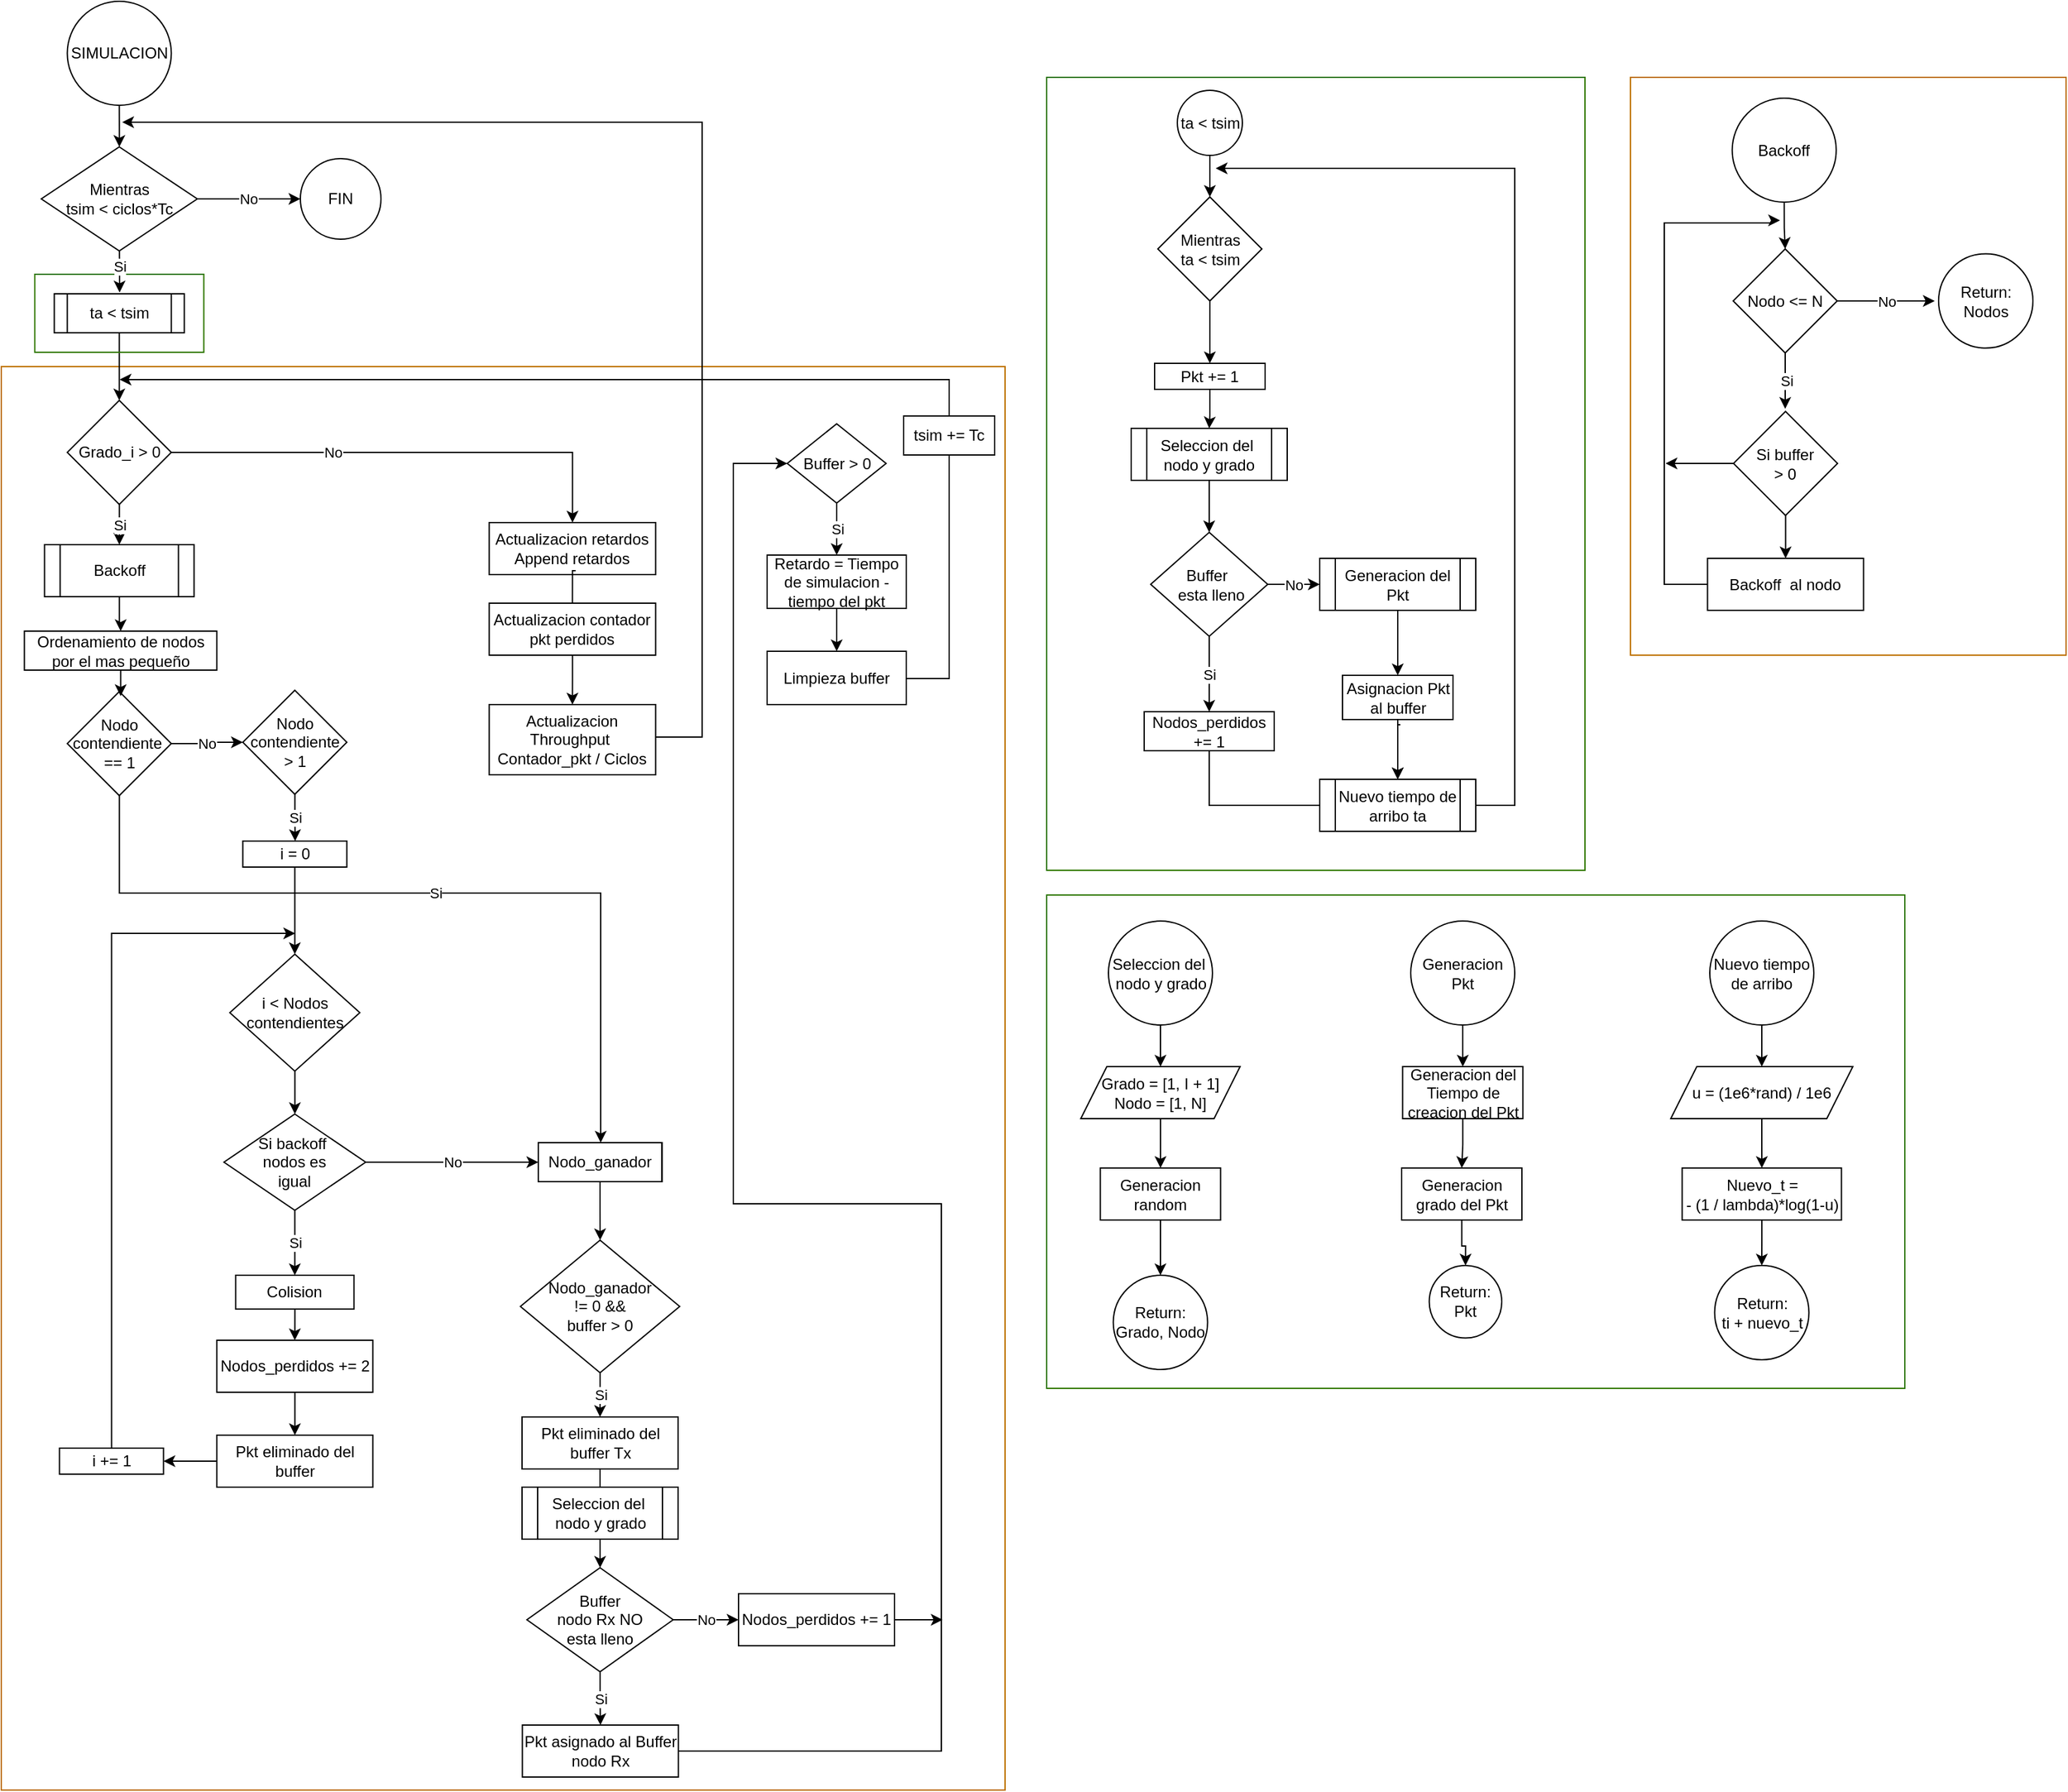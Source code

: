 <mxfile version="20.6.2" type="device"><diagram id="fYI6Cj-g9HEN_5KEHfRz" name="Page-1"><mxGraphModel dx="3220" dy="1403" grid="0" gridSize="10" guides="1" tooltips="1" connect="1" arrows="1" fold="1" page="1" pageScale="1" pageWidth="850" pageHeight="1100" math="0" shadow="0"><root><mxCell id="0"/><mxCell id="1" parent="0"/><mxCell id="DcDheKaAWVbheHx8Pk-L-3" value="" style="rounded=0;whiteSpace=wrap;html=1;fillColor=none;fontColor=#ffffff;strokeColor=#2D7600;" vertex="1" parent="1"><mxGeometry x="32" y="78.5" width="414" height="610" as="geometry"/></mxCell><mxCell id="DcDheKaAWVbheHx8Pk-L-16" value="" style="rounded=0;whiteSpace=wrap;html=1;fillColor=none;fontColor=#000000;strokeColor=#BD7000;" vertex="1" parent="1"><mxGeometry x="481" y="78.5" width="335" height="444.5" as="geometry"/></mxCell><mxCell id="6yZ0ov_exiV_I88boIrV-98" value="" style="rounded=0;whiteSpace=wrap;html=1;fillColor=none;fontColor=#ffffff;strokeColor=#2D7600;" parent="1" vertex="1"><mxGeometry x="32" y="707.5" width="660" height="379.5" as="geometry"/></mxCell><mxCell id="MEH59HKKK6Ns04jbITc6-43" value="" style="rounded=0;whiteSpace=wrap;html=1;fillColor=none;fontColor=#000000;strokeColor=#BD7000;" parent="1" vertex="1"><mxGeometry x="-772" y="301" width="772" height="1095" as="geometry"/></mxCell><mxCell id="6yZ0ov_exiV_I88boIrV-24" style="edgeStyle=orthogonalEdgeStyle;rounded=0;orthogonalLoop=1;jettySize=auto;html=1;entryX=0.5;entryY=0;entryDx=0;entryDy=0;" parent="1" source="6yZ0ov_exiV_I88boIrV-1" target="6yZ0ov_exiV_I88boIrV-2" edge="1"><mxGeometry relative="1" as="geometry"/></mxCell><mxCell id="6yZ0ov_exiV_I88boIrV-1" value="Mientras&lt;br&gt;ta &amp;lt; tsim" style="rhombus;whiteSpace=wrap;html=1;" parent="1" vertex="1"><mxGeometry x="117.5" y="170.5" width="80" height="80" as="geometry"/></mxCell><mxCell id="6yZ0ov_exiV_I88boIrV-5" value="" style="edgeStyle=orthogonalEdgeStyle;rounded=0;orthogonalLoop=1;jettySize=auto;html=1;" parent="1" source="6yZ0ov_exiV_I88boIrV-2" target="6yZ0ov_exiV_I88boIrV-4" edge="1"><mxGeometry relative="1" as="geometry"/></mxCell><mxCell id="6yZ0ov_exiV_I88boIrV-2" value="Pkt += 1" style="rounded=0;whiteSpace=wrap;html=1;" parent="1" vertex="1"><mxGeometry x="115" y="298.5" width="85" height="20" as="geometry"/></mxCell><mxCell id="6yZ0ov_exiV_I88boIrV-10" value="" style="edgeStyle=orthogonalEdgeStyle;rounded=0;orthogonalLoop=1;jettySize=auto;html=1;" parent="1" source="6yZ0ov_exiV_I88boIrV-4" target="6yZ0ov_exiV_I88boIrV-6" edge="1"><mxGeometry relative="1" as="geometry"/></mxCell><mxCell id="6yZ0ov_exiV_I88boIrV-4" value="Seleccion del&amp;nbsp; nodo y grado" style="shape=process;whiteSpace=wrap;html=1;backgroundOutline=1;" parent="1" vertex="1"><mxGeometry x="97" y="348.5" width="120" height="40" as="geometry"/></mxCell><mxCell id="6yZ0ov_exiV_I88boIrV-12" value="No" style="edgeStyle=orthogonalEdgeStyle;rounded=0;orthogonalLoop=1;jettySize=auto;html=1;" parent="1" source="6yZ0ov_exiV_I88boIrV-6" target="6yZ0ov_exiV_I88boIrV-11" edge="1"><mxGeometry relative="1" as="geometry"/></mxCell><mxCell id="6yZ0ov_exiV_I88boIrV-16" value="Si" style="edgeStyle=orthogonalEdgeStyle;rounded=0;orthogonalLoop=1;jettySize=auto;html=1;" parent="1" source="6yZ0ov_exiV_I88boIrV-6" target="6yZ0ov_exiV_I88boIrV-15" edge="1"><mxGeometry relative="1" as="geometry"/></mxCell><mxCell id="6yZ0ov_exiV_I88boIrV-6" value="Buffer&amp;nbsp;&lt;br&gt;&amp;nbsp;esta lleno" style="rhombus;whiteSpace=wrap;html=1;" parent="1" vertex="1"><mxGeometry x="112" y="428.5" width="90" height="80" as="geometry"/></mxCell><mxCell id="6yZ0ov_exiV_I88boIrV-29" value="" style="edgeStyle=orthogonalEdgeStyle;rounded=0;orthogonalLoop=1;jettySize=auto;html=1;" parent="1" source="6yZ0ov_exiV_I88boIrV-7" target="6yZ0ov_exiV_I88boIrV-28" edge="1"><mxGeometry relative="1" as="geometry"/></mxCell><mxCell id="6yZ0ov_exiV_I88boIrV-7" value="Seleccion del&amp;nbsp; nodo y grado" style="ellipse;whiteSpace=wrap;html=1;aspect=fixed;" parent="1" vertex="1"><mxGeometry x="79.5" y="727.5" width="80" height="80" as="geometry"/></mxCell><mxCell id="6yZ0ov_exiV_I88boIrV-14" value="" style="edgeStyle=orthogonalEdgeStyle;rounded=0;orthogonalLoop=1;jettySize=auto;html=1;" parent="1" source="6yZ0ov_exiV_I88boIrV-11" target="6yZ0ov_exiV_I88boIrV-13" edge="1"><mxGeometry relative="1" as="geometry"/></mxCell><mxCell id="6yZ0ov_exiV_I88boIrV-19" value="" style="edgeStyle=orthogonalEdgeStyle;rounded=0;orthogonalLoop=1;jettySize=auto;html=1;" parent="1" source="6yZ0ov_exiV_I88boIrV-13" target="6yZ0ov_exiV_I88boIrV-17" edge="1"><mxGeometry relative="1" as="geometry"/></mxCell><mxCell id="6yZ0ov_exiV_I88boIrV-13" value="Asignacion Pkt&lt;br&gt;al buffer" style="rounded=0;whiteSpace=wrap;html=1;" parent="1" vertex="1"><mxGeometry x="259.5" y="538.5" width="85" height="34" as="geometry"/></mxCell><mxCell id="6yZ0ov_exiV_I88boIrV-18" style="edgeStyle=orthogonalEdgeStyle;rounded=0;orthogonalLoop=1;jettySize=auto;html=1;entryX=0.5;entryY=0;entryDx=0;entryDy=0;startArrow=none;" parent="1" target="6yZ0ov_exiV_I88boIrV-17" edge="1"><mxGeometry relative="1" as="geometry"><mxPoint x="304" y="576.5" as="sourcePoint"/><Array as="points"><mxPoint x="302" y="576.5"/></Array></mxGeometry></mxCell><mxCell id="6yZ0ov_exiV_I88boIrV-15" value="Nodos_perdidos &lt;br&gt;+= 1" style="rounded=0;whiteSpace=wrap;html=1;" parent="1" vertex="1"><mxGeometry x="107" y="566.5" width="100" height="30" as="geometry"/></mxCell><mxCell id="6yZ0ov_exiV_I88boIrV-20" style="edgeStyle=orthogonalEdgeStyle;rounded=0;orthogonalLoop=1;jettySize=auto;html=1;" parent="1" source="6yZ0ov_exiV_I88boIrV-17" edge="1"><mxGeometry relative="1" as="geometry"><mxPoint x="162" y="148.5" as="targetPoint"/><Array as="points"><mxPoint x="392" y="638.5"/><mxPoint x="392" y="148.5"/><mxPoint x="162" y="148.5"/></Array></mxGeometry></mxCell><mxCell id="6yZ0ov_exiV_I88boIrV-17" value="Nuevo tiempo de arribo ta" style="shape=process;whiteSpace=wrap;html=1;backgroundOutline=1;" parent="1" vertex="1"><mxGeometry x="242" y="618.5" width="120" height="40" as="geometry"/></mxCell><mxCell id="6yZ0ov_exiV_I88boIrV-38" value="" style="edgeStyle=orthogonalEdgeStyle;rounded=0;orthogonalLoop=1;jettySize=auto;html=1;" parent="1" source="6yZ0ov_exiV_I88boIrV-26" target="6yZ0ov_exiV_I88boIrV-35" edge="1"><mxGeometry relative="1" as="geometry"/></mxCell><mxCell id="6yZ0ov_exiV_I88boIrV-26" value="Generacion Pkt" style="ellipse;whiteSpace=wrap;html=1;aspect=fixed;" parent="1" vertex="1"><mxGeometry x="312" y="727.5" width="80" height="80" as="geometry"/></mxCell><mxCell id="6yZ0ov_exiV_I88boIrV-43" value="" style="edgeStyle=orthogonalEdgeStyle;rounded=0;orthogonalLoop=1;jettySize=auto;html=1;" parent="1" source="6yZ0ov_exiV_I88boIrV-27" target="6yZ0ov_exiV_I88boIrV-42" edge="1"><mxGeometry relative="1" as="geometry"/></mxCell><mxCell id="6yZ0ov_exiV_I88boIrV-27" value="Nuevo tiempo de arribo" style="ellipse;whiteSpace=wrap;html=1;aspect=fixed;" parent="1" vertex="1"><mxGeometry x="542" y="727.5" width="80" height="80" as="geometry"/></mxCell><mxCell id="6yZ0ov_exiV_I88boIrV-31" value="" style="edgeStyle=orthogonalEdgeStyle;rounded=0;orthogonalLoop=1;jettySize=auto;html=1;" parent="1" source="6yZ0ov_exiV_I88boIrV-28" target="6yZ0ov_exiV_I88boIrV-30" edge="1"><mxGeometry relative="1" as="geometry"/></mxCell><mxCell id="6yZ0ov_exiV_I88boIrV-28" value="Grado = [1, I + 1]&lt;br&gt;Nodo = [1, N]" style="shape=parallelogram;perimeter=parallelogramPerimeter;whiteSpace=wrap;html=1;fixedSize=1;fillColor=default;" parent="1" vertex="1"><mxGeometry x="58.25" y="839.5" width="122.5" height="40" as="geometry"/></mxCell><mxCell id="6yZ0ov_exiV_I88boIrV-34" value="" style="edgeStyle=orthogonalEdgeStyle;rounded=0;orthogonalLoop=1;jettySize=auto;html=1;" parent="1" source="6yZ0ov_exiV_I88boIrV-30" target="6yZ0ov_exiV_I88boIrV-33" edge="1"><mxGeometry relative="1" as="geometry"/></mxCell><mxCell id="6yZ0ov_exiV_I88boIrV-30" value="Generacion random" style="rounded=0;whiteSpace=wrap;html=1;fillColor=default;" parent="1" vertex="1"><mxGeometry x="73.25" y="917.5" width="92.5" height="40" as="geometry"/></mxCell><mxCell id="6yZ0ov_exiV_I88boIrV-33" value="Return:&lt;br&gt;Grado, Nodo" style="ellipse;whiteSpace=wrap;html=1;aspect=fixed;" parent="1" vertex="1"><mxGeometry x="83.25" y="1000" width="72.5" height="72.5" as="geometry"/></mxCell><mxCell id="6yZ0ov_exiV_I88boIrV-39" value="" style="edgeStyle=orthogonalEdgeStyle;rounded=0;orthogonalLoop=1;jettySize=auto;html=1;" parent="1" source="6yZ0ov_exiV_I88boIrV-35" target="6yZ0ov_exiV_I88boIrV-36" edge="1"><mxGeometry relative="1" as="geometry"/></mxCell><mxCell id="6yZ0ov_exiV_I88boIrV-35" value="Generacion del Tiempo de creacion del Pkt" style="rounded=0;whiteSpace=wrap;html=1;fillColor=default;" parent="1" vertex="1"><mxGeometry x="305.75" y="839.5" width="92.5" height="40" as="geometry"/></mxCell><mxCell id="6yZ0ov_exiV_I88boIrV-41" value="" style="edgeStyle=orthogonalEdgeStyle;rounded=0;orthogonalLoop=1;jettySize=auto;html=1;" parent="1" source="6yZ0ov_exiV_I88boIrV-36" target="6yZ0ov_exiV_I88boIrV-40" edge="1"><mxGeometry relative="1" as="geometry"/></mxCell><mxCell id="6yZ0ov_exiV_I88boIrV-36" value="Generacion grado del Pkt" style="rounded=0;whiteSpace=wrap;html=1;fillColor=default;" parent="1" vertex="1"><mxGeometry x="305" y="917.5" width="92.5" height="40" as="geometry"/></mxCell><mxCell id="6yZ0ov_exiV_I88boIrV-40" value="Return: Pkt" style="ellipse;whiteSpace=wrap;html=1;aspect=fixed;" parent="1" vertex="1"><mxGeometry x="326.25" y="992.5" width="55.75" height="55.75" as="geometry"/></mxCell><mxCell id="6yZ0ov_exiV_I88boIrV-45" value="" style="edgeStyle=orthogonalEdgeStyle;rounded=0;orthogonalLoop=1;jettySize=auto;html=1;" parent="1" source="6yZ0ov_exiV_I88boIrV-42" target="6yZ0ov_exiV_I88boIrV-44" edge="1"><mxGeometry relative="1" as="geometry"/></mxCell><mxCell id="6yZ0ov_exiV_I88boIrV-42" value="u = (1e6*rand) / 1e6" style="shape=parallelogram;perimeter=parallelogramPerimeter;whiteSpace=wrap;html=1;fixedSize=1;fillColor=default;" parent="1" vertex="1"><mxGeometry x="512" y="839.5" width="140" height="40" as="geometry"/></mxCell><mxCell id="6yZ0ov_exiV_I88boIrV-47" value="" style="edgeStyle=orthogonalEdgeStyle;rounded=0;orthogonalLoop=1;jettySize=auto;html=1;" parent="1" source="6yZ0ov_exiV_I88boIrV-44" target="6yZ0ov_exiV_I88boIrV-46" edge="1"><mxGeometry relative="1" as="geometry"/></mxCell><mxCell id="6yZ0ov_exiV_I88boIrV-44" value="Nuevo_t = &lt;br&gt;- (1 / lambda)*log(1-u)" style="rounded=0;whiteSpace=wrap;html=1;fillColor=default;" parent="1" vertex="1"><mxGeometry x="520.75" y="917.5" width="122.5" height="40" as="geometry"/></mxCell><mxCell id="6yZ0ov_exiV_I88boIrV-46" value="Return:&lt;br&gt;ti + nuevo_t" style="ellipse;whiteSpace=wrap;html=1;aspect=fixed;" parent="1" vertex="1"><mxGeometry x="545.75" y="992.5" width="72.5" height="72.5" as="geometry"/></mxCell><mxCell id="6yZ0ov_exiV_I88boIrV-52" value="" style="edgeStyle=orthogonalEdgeStyle;rounded=0;orthogonalLoop=1;jettySize=auto;html=1;exitX=0.5;exitY=1;exitDx=0;exitDy=0;" parent="1" source="MEH59HKKK6Ns04jbITc6-1" target="6yZ0ov_exiV_I88boIrV-51" edge="1"><mxGeometry relative="1" as="geometry"/></mxCell><mxCell id="6yZ0ov_exiV_I88boIrV-48" value="" style="rounded=0;whiteSpace=wrap;html=1;fillColor=none;fontColor=#ffffff;strokeColor=#2D7600;" parent="1" vertex="1"><mxGeometry x="-746.25" y="230" width="130" height="60" as="geometry"/></mxCell><mxCell id="6yZ0ov_exiV_I88boIrV-50" value="Si" style="edgeStyle=orthogonalEdgeStyle;rounded=0;orthogonalLoop=1;jettySize=auto;html=1;" parent="1" edge="1"><mxGeometry relative="1" as="geometry"><mxPoint x="-681.2" y="204.967" as="sourcePoint"/><mxPoint x="-681" y="244" as="targetPoint"/></mxGeometry></mxCell><mxCell id="MEH59HKKK6Ns04jbITc6-46" value="No" style="edgeStyle=orthogonalEdgeStyle;rounded=0;orthogonalLoop=1;jettySize=auto;html=1;" parent="1" source="6yZ0ov_exiV_I88boIrV-49" target="MEH59HKKK6Ns04jbITc6-45" edge="1"><mxGeometry relative="1" as="geometry"/></mxCell><mxCell id="6yZ0ov_exiV_I88boIrV-49" value="Mientras&lt;br&gt;tsim &amp;lt; ciclos*Tc" style="rhombus;whiteSpace=wrap;html=1;fillColor=default;" parent="1" vertex="1"><mxGeometry x="-741.25" y="132" width="120" height="80" as="geometry"/></mxCell><mxCell id="6yZ0ov_exiV_I88boIrV-57" value="Si" style="edgeStyle=orthogonalEdgeStyle;rounded=0;orthogonalLoop=1;jettySize=auto;html=1;" parent="1" source="6yZ0ov_exiV_I88boIrV-51" target="6yZ0ov_exiV_I88boIrV-56" edge="1"><mxGeometry relative="1" as="geometry"/></mxCell><mxCell id="6yZ0ov_exiV_I88boIrV-51" value="Grado_i &amp;gt; 0" style="rhombus;whiteSpace=wrap;html=1;fillColor=default;" parent="1" vertex="1"><mxGeometry x="-721.25" y="327" width="80" height="80" as="geometry"/></mxCell><mxCell id="DcDheKaAWVbheHx8Pk-L-19" value="" style="edgeStyle=orthogonalEdgeStyle;rounded=0;orthogonalLoop=1;jettySize=auto;html=1;" edge="1" parent="1" source="6yZ0ov_exiV_I88boIrV-56" target="DcDheKaAWVbheHx8Pk-L-18"><mxGeometry relative="1" as="geometry"/></mxCell><mxCell id="6yZ0ov_exiV_I88boIrV-56" value="Backoff" style="shape=process;whiteSpace=wrap;html=1;backgroundOutline=1;fillColor=default;" parent="1" vertex="1"><mxGeometry x="-738.75" y="438" width="115" height="40" as="geometry"/></mxCell><mxCell id="6yZ0ov_exiV_I88boIrV-61" value="Si" style="edgeStyle=orthogonalEdgeStyle;rounded=0;orthogonalLoop=1;jettySize=auto;html=1;" parent="1" source="6yZ0ov_exiV_I88boIrV-58" target="6yZ0ov_exiV_I88boIrV-60" edge="1"><mxGeometry relative="1" as="geometry"><Array as="points"><mxPoint x="-681" y="706"/><mxPoint x="-311" y="706"/></Array></mxGeometry></mxCell><mxCell id="6yZ0ov_exiV_I88boIrV-64" value="No" style="edgeStyle=orthogonalEdgeStyle;rounded=0;orthogonalLoop=1;jettySize=auto;html=1;" parent="1" source="6yZ0ov_exiV_I88boIrV-58" target="6yZ0ov_exiV_I88boIrV-62" edge="1"><mxGeometry relative="1" as="geometry"/></mxCell><mxCell id="6yZ0ov_exiV_I88boIrV-58" value="Nodo contendiente&amp;nbsp;&lt;br&gt;== 1" style="rhombus;whiteSpace=wrap;html=1;fillColor=default;" parent="1" vertex="1"><mxGeometry x="-721.25" y="551" width="80" height="80" as="geometry"/></mxCell><mxCell id="6yZ0ov_exiV_I88boIrV-60" value="Nodo_ganador" style="rounded=0;whiteSpace=wrap;html=1;fillColor=default;" parent="1" vertex="1"><mxGeometry x="-358.75" y="898" width="95" height="30" as="geometry"/></mxCell><mxCell id="6yZ0ov_exiV_I88boIrV-66" value="Si" style="edgeStyle=orthogonalEdgeStyle;rounded=0;orthogonalLoop=1;jettySize=auto;html=1;" parent="1" source="6yZ0ov_exiV_I88boIrV-62" edge="1"><mxGeometry relative="1" as="geometry"><mxPoint x="-546" y="666" as="targetPoint"/></mxGeometry></mxCell><mxCell id="6yZ0ov_exiV_I88boIrV-62" value="Nodo contendiente&lt;br&gt;&amp;gt; 1" style="rhombus;whiteSpace=wrap;html=1;fillColor=default;" parent="1" vertex="1"><mxGeometry x="-586.25" y="550" width="80" height="80" as="geometry"/></mxCell><mxCell id="DcDheKaAWVbheHx8Pk-L-27" value="" style="edgeStyle=orthogonalEdgeStyle;rounded=0;orthogonalLoop=1;jettySize=auto;html=1;" edge="1" parent="1" source="6yZ0ov_exiV_I88boIrV-65" target="6yZ0ov_exiV_I88boIrV-67"><mxGeometry relative="1" as="geometry"/></mxCell><mxCell id="6yZ0ov_exiV_I88boIrV-65" value="i &amp;lt; Nodos contendientes&lt;br&gt;" style="rhombus;whiteSpace=wrap;html=1;fillColor=default;" parent="1" vertex="1"><mxGeometry x="-596.25" y="753" width="100" height="90" as="geometry"/></mxCell><mxCell id="6yZ0ov_exiV_I88boIrV-76" value="No" style="edgeStyle=orthogonalEdgeStyle;rounded=0;orthogonalLoop=1;jettySize=auto;html=1;" parent="1" source="6yZ0ov_exiV_I88boIrV-67" target="6yZ0ov_exiV_I88boIrV-75" edge="1"><mxGeometry relative="1" as="geometry"/></mxCell><mxCell id="DcDheKaAWVbheHx8Pk-L-23" value="Si" style="edgeStyle=orthogonalEdgeStyle;rounded=0;orthogonalLoop=1;jettySize=auto;html=1;" edge="1" parent="1" source="6yZ0ov_exiV_I88boIrV-67" target="DcDheKaAWVbheHx8Pk-L-21"><mxGeometry relative="1" as="geometry"/></mxCell><mxCell id="6yZ0ov_exiV_I88boIrV-67" value="Si backoff&amp;nbsp;&lt;br&gt;nodos es &lt;br&gt;igual" style="rhombus;whiteSpace=wrap;html=1;fillColor=default;" parent="1" vertex="1"><mxGeometry x="-600.75" y="876" width="109" height="74" as="geometry"/></mxCell><mxCell id="6yZ0ov_exiV_I88boIrV-69" value="" style="edgeStyle=orthogonalEdgeStyle;rounded=0;orthogonalLoop=1;jettySize=auto;html=1;" parent="1" source="6yZ0ov_exiV_I88boIrV-68" target="6yZ0ov_exiV_I88boIrV-65" edge="1"><mxGeometry relative="1" as="geometry"/></mxCell><mxCell id="6yZ0ov_exiV_I88boIrV-68" value="i = 0" style="rounded=0;whiteSpace=wrap;html=1;fillColor=default;" parent="1" vertex="1"><mxGeometry x="-586.25" y="666" width="80" height="20" as="geometry"/></mxCell><mxCell id="6yZ0ov_exiV_I88boIrV-74" value="" style="edgeStyle=orthogonalEdgeStyle;rounded=0;orthogonalLoop=1;jettySize=auto;html=1;" parent="1" source="6yZ0ov_exiV_I88boIrV-71" target="6yZ0ov_exiV_I88boIrV-73" edge="1"><mxGeometry relative="1" as="geometry"/></mxCell><mxCell id="6yZ0ov_exiV_I88boIrV-71" value="Nodos_perdidos += 2" style="rounded=0;whiteSpace=wrap;html=1;fillColor=default;" parent="1" vertex="1"><mxGeometry x="-606.25" y="1050" width="120" height="40" as="geometry"/></mxCell><mxCell id="6yZ0ov_exiV_I88boIrV-83" value="" style="edgeStyle=orthogonalEdgeStyle;rounded=0;orthogonalLoop=1;jettySize=auto;html=1;" parent="1" source="6yZ0ov_exiV_I88boIrV-73" target="6yZ0ov_exiV_I88boIrV-77" edge="1"><mxGeometry relative="1" as="geometry"/></mxCell><mxCell id="6yZ0ov_exiV_I88boIrV-73" value="Pkt eliminado del buffer" style="rounded=0;whiteSpace=wrap;html=1;fillColor=default;" parent="1" vertex="1"><mxGeometry x="-606.25" y="1123" width="120" height="40" as="geometry"/></mxCell><mxCell id="DcDheKaAWVbheHx8Pk-L-25" value="" style="edgeStyle=orthogonalEdgeStyle;rounded=0;orthogonalLoop=1;jettySize=auto;html=1;" edge="1" parent="1" source="6yZ0ov_exiV_I88boIrV-75" target="6yZ0ov_exiV_I88boIrV-84"><mxGeometry relative="1" as="geometry"/></mxCell><mxCell id="6yZ0ov_exiV_I88boIrV-75" value="Nodo_ganador" style="rounded=0;whiteSpace=wrap;html=1;fillColor=default;" parent="1" vertex="1"><mxGeometry x="-359" y="898" width="95" height="30" as="geometry"/></mxCell><mxCell id="6yZ0ov_exiV_I88boIrV-82" style="edgeStyle=orthogonalEdgeStyle;rounded=0;orthogonalLoop=1;jettySize=auto;html=1;" parent="1" source="6yZ0ov_exiV_I88boIrV-77" edge="1"><mxGeometry relative="1" as="geometry"><mxPoint x="-546" y="737" as="targetPoint"/><Array as="points"><mxPoint x="-687" y="737"/></Array><mxPoint x="-687.2" y="1070" as="sourcePoint"/></mxGeometry></mxCell><mxCell id="6yZ0ov_exiV_I88boIrV-77" value="i += 1" style="rounded=0;whiteSpace=wrap;html=1;fillColor=default;" parent="1" vertex="1"><mxGeometry x="-727.25" y="1133" width="80" height="20" as="geometry"/></mxCell><mxCell id="6yZ0ov_exiV_I88boIrV-87" value="Si" style="edgeStyle=orthogonalEdgeStyle;rounded=0;orthogonalLoop=1;jettySize=auto;html=1;" parent="1" source="6yZ0ov_exiV_I88boIrV-84" target="6yZ0ov_exiV_I88boIrV-86" edge="1"><mxGeometry relative="1" as="geometry"/></mxCell><mxCell id="6yZ0ov_exiV_I88boIrV-84" value="Nodo_ganador &lt;br&gt;!= 0 &amp;amp;&amp;amp;&lt;br&gt;buffer &amp;gt; 0" style="rhombus;whiteSpace=wrap;html=1;fillColor=default;" parent="1" vertex="1"><mxGeometry x="-372.75" y="973" width="122.5" height="102" as="geometry"/></mxCell><mxCell id="6yZ0ov_exiV_I88boIrV-89" value="" style="edgeStyle=orthogonalEdgeStyle;rounded=0;orthogonalLoop=1;jettySize=auto;html=1;" parent="1" source="6yZ0ov_exiV_I88boIrV-86" target="6yZ0ov_exiV_I88boIrV-88" edge="1"><mxGeometry relative="1" as="geometry"/></mxCell><mxCell id="6yZ0ov_exiV_I88boIrV-86" value="Pkt eliminado del buffer Tx" style="rounded=0;whiteSpace=wrap;html=1;fillColor=default;" parent="1" vertex="1"><mxGeometry x="-371.5" y="1109" width="120" height="40" as="geometry"/></mxCell><mxCell id="6yZ0ov_exiV_I88boIrV-91" value="No" style="edgeStyle=orthogonalEdgeStyle;rounded=0;orthogonalLoop=1;jettySize=auto;html=1;" parent="1" source="6yZ0ov_exiV_I88boIrV-88" target="6yZ0ov_exiV_I88boIrV-90" edge="1"><mxGeometry relative="1" as="geometry"/></mxCell><mxCell id="6yZ0ov_exiV_I88boIrV-94" value="Si" style="edgeStyle=orthogonalEdgeStyle;rounded=0;orthogonalLoop=1;jettySize=auto;html=1;" parent="1" source="6yZ0ov_exiV_I88boIrV-88" target="6yZ0ov_exiV_I88boIrV-93" edge="1"><mxGeometry relative="1" as="geometry"/></mxCell><mxCell id="6yZ0ov_exiV_I88boIrV-88" value="Buffer &lt;br&gt;nodo Rx NO&lt;br&gt;esta lleno" style="rhombus;whiteSpace=wrap;html=1;fillColor=default;" parent="1" vertex="1"><mxGeometry x="-367.75" y="1225" width="112.5" height="80" as="geometry"/></mxCell><mxCell id="6yZ0ov_exiV_I88boIrV-96" style="edgeStyle=orthogonalEdgeStyle;rounded=0;orthogonalLoop=1;jettySize=auto;html=1;" parent="1" source="6yZ0ov_exiV_I88boIrV-90" edge="1"><mxGeometry relative="1" as="geometry"><mxPoint x="-48" y="1265" as="targetPoint"/></mxGeometry></mxCell><mxCell id="6yZ0ov_exiV_I88boIrV-90" value="Nodos_perdidos += 1" style="rounded=0;whiteSpace=wrap;html=1;fillColor=default;" parent="1" vertex="1"><mxGeometry x="-205" y="1245" width="120" height="40" as="geometry"/></mxCell><mxCell id="MEH59HKKK6Ns04jbITc6-36" style="edgeStyle=orthogonalEdgeStyle;rounded=0;orthogonalLoop=1;jettySize=auto;html=1;entryX=0;entryY=0.5;entryDx=0;entryDy=0;" parent="1" source="6yZ0ov_exiV_I88boIrV-93" target="MEH59HKKK6Ns04jbITc6-11" edge="1"><mxGeometry relative="1" as="geometry"><mxPoint x="-379" y="949" as="targetPoint"/><Array as="points"><mxPoint x="-49" y="1366"/><mxPoint x="-49" y="945"/><mxPoint x="-209" y="945"/><mxPoint x="-209" y="375"/></Array></mxGeometry></mxCell><mxCell id="6yZ0ov_exiV_I88boIrV-93" value="Pkt asignado al Buffer nodo Rx" style="rounded=0;whiteSpace=wrap;html=1;fillColor=default;" parent="1" vertex="1"><mxGeometry x="-371.25" y="1346" width="120" height="40" as="geometry"/></mxCell><mxCell id="MEH59HKKK6Ns04jbITc6-51" value="" style="edgeStyle=orthogonalEdgeStyle;rounded=0;orthogonalLoop=1;jettySize=auto;html=1;" parent="1" source="6yZ0ov_exiV_I88boIrV-103" target="MEH59HKKK6Ns04jbITc6-50" edge="1"><mxGeometry relative="1" as="geometry"/></mxCell><mxCell id="6yZ0ov_exiV_I88boIrV-103" value="Retardo = Tiempo de simulacion - tiempo del pkt" style="rounded=0;whiteSpace=wrap;html=1;fillColor=none;" parent="1" vertex="1"><mxGeometry x="-183" y="446" width="107" height="41" as="geometry"/></mxCell><mxCell id="MEH59HKKK6Ns04jbITc6-1" value="ta &amp;lt; tsim" style="shape=process;whiteSpace=wrap;html=1;backgroundOutline=1;" parent="1" vertex="1"><mxGeometry x="-731.25" y="245" width="100" height="30" as="geometry"/></mxCell><mxCell id="MEH59HKKK6Ns04jbITc6-4" value="" style="edgeStyle=orthogonalEdgeStyle;rounded=0;orthogonalLoop=1;jettySize=auto;html=1;" parent="1" source="MEH59HKKK6Ns04jbITc6-3" target="6yZ0ov_exiV_I88boIrV-1" edge="1"><mxGeometry relative="1" as="geometry"/></mxCell><mxCell id="MEH59HKKK6Ns04jbITc6-3" value="ta &amp;lt; tsim" style="ellipse;whiteSpace=wrap;html=1;aspect=fixed;fillColor=none;" parent="1" vertex="1"><mxGeometry x="132.5" y="88.5" width="50" height="50" as="geometry"/></mxCell><mxCell id="MEH59HKKK6Ns04jbITc6-40" style="edgeStyle=orthogonalEdgeStyle;rounded=0;orthogonalLoop=1;jettySize=auto;html=1;exitX=1;exitY=0.75;exitDx=0;exitDy=0;startArrow=none;" parent="1" source="DcDheKaAWVbheHx8Pk-L-30" edge="1"><mxGeometry relative="1" as="geometry"><mxPoint x="-681" y="311" as="targetPoint"/><mxPoint x="-69" y="469" as="sourcePoint"/><Array as="points"><mxPoint x="-43" y="311"/></Array></mxGeometry></mxCell><mxCell id="MEH59HKKK6Ns04jbITc6-9" value="" style="edgeStyle=orthogonalEdgeStyle;rounded=0;orthogonalLoop=1;jettySize=auto;html=1;" parent="1" source="MEH59HKKK6Ns04jbITc6-8" target="6yZ0ov_exiV_I88boIrV-49" edge="1"><mxGeometry relative="1" as="geometry"/></mxCell><mxCell id="MEH59HKKK6Ns04jbITc6-8" value="SIMULACION" style="ellipse;whiteSpace=wrap;html=1;aspect=fixed;" parent="1" vertex="1"><mxGeometry x="-721.25" y="20" width="80" height="80" as="geometry"/></mxCell><mxCell id="MEH59HKKK6Ns04jbITc6-18" value="Si" style="edgeStyle=orthogonalEdgeStyle;rounded=0;orthogonalLoop=1;jettySize=auto;html=1;" parent="1" source="MEH59HKKK6Ns04jbITc6-11" target="6yZ0ov_exiV_I88boIrV-103" edge="1"><mxGeometry relative="1" as="geometry"/></mxCell><mxCell id="MEH59HKKK6Ns04jbITc6-11" value="Buffer &amp;gt; 0" style="rhombus;whiteSpace=wrap;html=1;" parent="1" vertex="1"><mxGeometry x="-167.5" y="345" width="76" height="61" as="geometry"/></mxCell><mxCell id="MEH59HKKK6Ns04jbITc6-49" style="edgeStyle=orthogonalEdgeStyle;rounded=0;orthogonalLoop=1;jettySize=auto;html=1;" parent="1" source="MEH59HKKK6Ns04jbITc6-24" edge="1"><mxGeometry relative="1" as="geometry"><mxPoint x="-679" y="113" as="targetPoint"/><Array as="points"><mxPoint x="-233" y="586"/><mxPoint x="-233" y="113"/></Array></mxGeometry></mxCell><mxCell id="MEH59HKKK6Ns04jbITc6-24" value="Actualizacion Throughput&amp;nbsp;&lt;br&gt;Contador_pkt /&amp;nbsp;Ciclos" style="rounded=0;whiteSpace=wrap;html=1;" parent="1" vertex="1"><mxGeometry x="-396.75" y="561" width="128" height="54" as="geometry"/></mxCell><mxCell id="MEH59HKKK6Ns04jbITc6-30" style="edgeStyle=orthogonalEdgeStyle;rounded=0;orthogonalLoop=1;jettySize=auto;html=1;entryX=0.5;entryY=0;entryDx=0;entryDy=0;startArrow=none;" parent="1" source="MEH59HKKK6Ns04jbITc6-53" target="MEH59HKKK6Ns04jbITc6-24" edge="1"><mxGeometry relative="1" as="geometry"><mxPoint x="-330.25" y="468" as="sourcePoint"/></mxGeometry></mxCell><mxCell id="MEH59HKKK6Ns04jbITc6-45" value="FIN" style="ellipse;whiteSpace=wrap;html=1;aspect=fixed;" parent="1" vertex="1"><mxGeometry x="-542" y="141" width="62" height="62" as="geometry"/></mxCell><mxCell id="MEH59HKKK6Ns04jbITc6-48" style="edgeStyle=orthogonalEdgeStyle;rounded=0;orthogonalLoop=1;jettySize=auto;html=1;exitX=1;exitY=0.5;exitDx=0;exitDy=0;" parent="1" source="6yZ0ov_exiV_I88boIrV-51" edge="1" target="MEH59HKKK6Ns04jbITc6-52"><mxGeometry relative="1" as="geometry"><mxPoint x="-434.75" y="418" as="targetPoint"/><mxPoint x="-513" y="370.034" as="sourcePoint"/></mxGeometry></mxCell><mxCell id="DcDheKaAWVbheHx8Pk-L-32" value="No" style="edgeLabel;html=1;align=center;verticalAlign=middle;resizable=0;points=[];" vertex="1" connectable="0" parent="MEH59HKKK6Ns04jbITc6-48"><mxGeometry x="-0.32" relative="1" as="geometry"><mxPoint as="offset"/></mxGeometry></mxCell><mxCell id="MEH59HKKK6Ns04jbITc6-50" value="Limpieza buffer" style="rounded=0;whiteSpace=wrap;html=1;fillColor=none;" parent="1" vertex="1"><mxGeometry x="-183" y="520" width="107" height="41" as="geometry"/></mxCell><mxCell id="MEH59HKKK6Ns04jbITc6-52" value="Actualizacion retardos Append retardos" style="rounded=0;whiteSpace=wrap;html=1;" parent="1" vertex="1"><mxGeometry x="-396.75" y="421" width="128" height="40" as="geometry"/></mxCell><mxCell id="MEH59HKKK6Ns04jbITc6-53" value="Actualizacion contador pkt perdidos" style="rounded=0;whiteSpace=wrap;html=1;" parent="1" vertex="1"><mxGeometry x="-396.75" y="483" width="128" height="40" as="geometry"/></mxCell><mxCell id="MEH59HKKK6Ns04jbITc6-54" value="" style="edgeStyle=orthogonalEdgeStyle;rounded=0;orthogonalLoop=1;jettySize=auto;html=1;entryX=0.5;entryY=0;entryDx=0;entryDy=0;endArrow=none;" parent="1" target="MEH59HKKK6Ns04jbITc6-53" edge="1"><mxGeometry relative="1" as="geometry"><mxPoint x="-330.25" y="458" as="sourcePoint"/><mxPoint x="-330.25" y="535" as="targetPoint"/></mxGeometry></mxCell><mxCell id="6yZ0ov_exiV_I88boIrV-11" value="Generacion del Pkt" style="shape=process;whiteSpace=wrap;html=1;backgroundOutline=1;" parent="1" vertex="1"><mxGeometry x="242" y="448.5" width="120" height="40" as="geometry"/></mxCell><mxCell id="DcDheKaAWVbheHx8Pk-L-1" value="" style="edgeStyle=orthogonalEdgeStyle;rounded=0;orthogonalLoop=1;jettySize=auto;html=1;entryX=0;entryY=0.5;entryDx=0;entryDy=0;endArrow=none;exitX=0.5;exitY=1;exitDx=0;exitDy=0;" edge="1" parent="1" source="6yZ0ov_exiV_I88boIrV-15" target="6yZ0ov_exiV_I88boIrV-17"><mxGeometry relative="1" as="geometry"><mxPoint x="302" y="483.5" as="sourcePoint"/><mxPoint x="302" y="618.5" as="targetPoint"/><Array as="points"><mxPoint x="157" y="638.5"/></Array></mxGeometry></mxCell><mxCell id="DcDheKaAWVbheHx8Pk-L-9" value="Si" style="edgeStyle=orthogonalEdgeStyle;rounded=0;orthogonalLoop=1;jettySize=auto;html=1;" edge="1" parent="1" source="DcDheKaAWVbheHx8Pk-L-4"><mxGeometry relative="1" as="geometry"><mxPoint x="600" y="333.5" as="targetPoint"/></mxGeometry></mxCell><mxCell id="DcDheKaAWVbheHx8Pk-L-14" value="No" style="edgeStyle=orthogonalEdgeStyle;rounded=0;orthogonalLoop=1;jettySize=auto;html=1;" edge="1" parent="1" source="DcDheKaAWVbheHx8Pk-L-4"><mxGeometry relative="1" as="geometry"><mxPoint x="715" y="250.5" as="targetPoint"/></mxGeometry></mxCell><mxCell id="DcDheKaAWVbheHx8Pk-L-4" value="Nodo &amp;lt;= N" style="rhombus;whiteSpace=wrap;html=1;fillColor=default;" vertex="1" parent="1"><mxGeometry x="560" y="210.5" width="80" height="80" as="geometry"/></mxCell><mxCell id="DcDheKaAWVbheHx8Pk-L-6" value="" style="edgeStyle=orthogonalEdgeStyle;rounded=0;orthogonalLoop=1;jettySize=auto;html=1;" edge="1" parent="1" source="DcDheKaAWVbheHx8Pk-L-5" target="DcDheKaAWVbheHx8Pk-L-4"><mxGeometry relative="1" as="geometry"/></mxCell><mxCell id="DcDheKaAWVbheHx8Pk-L-5" value="Backoff" style="ellipse;whiteSpace=wrap;html=1;aspect=fixed;" vertex="1" parent="1"><mxGeometry x="559.25" y="94.5" width="80" height="80" as="geometry"/></mxCell><mxCell id="DcDheKaAWVbheHx8Pk-L-7" value="Return:&lt;br&gt;Nodos" style="ellipse;whiteSpace=wrap;html=1;aspect=fixed;" vertex="1" parent="1"><mxGeometry x="718" y="214.25" width="72.5" height="72.5" as="geometry"/></mxCell><mxCell id="DcDheKaAWVbheHx8Pk-L-12" value="" style="edgeStyle=orthogonalEdgeStyle;rounded=0;orthogonalLoop=1;jettySize=auto;html=1;" edge="1" parent="1" source="DcDheKaAWVbheHx8Pk-L-10" target="DcDheKaAWVbheHx8Pk-L-11"><mxGeometry relative="1" as="geometry"/></mxCell><mxCell id="DcDheKaAWVbheHx8Pk-L-15" style="edgeStyle=orthogonalEdgeStyle;rounded=0;orthogonalLoop=1;jettySize=auto;html=1;" edge="1" parent="1" source="DcDheKaAWVbheHx8Pk-L-10"><mxGeometry relative="1" as="geometry"><mxPoint x="508" y="375.5" as="targetPoint"/></mxGeometry></mxCell><mxCell id="DcDheKaAWVbheHx8Pk-L-10" value="Si buffer&lt;br&gt;&amp;gt; 0" style="rhombus;whiteSpace=wrap;html=1;fillColor=default;" vertex="1" parent="1"><mxGeometry x="560.25" y="335.5" width="80" height="80" as="geometry"/></mxCell><mxCell id="DcDheKaAWVbheHx8Pk-L-13" style="edgeStyle=orthogonalEdgeStyle;rounded=0;orthogonalLoop=1;jettySize=auto;html=1;" edge="1" parent="1" source="DcDheKaAWVbheHx8Pk-L-11"><mxGeometry relative="1" as="geometry"><mxPoint x="596" y="188.5" as="targetPoint"/><Array as="points"><mxPoint x="507" y="468.5"/><mxPoint x="507" y="190.5"/><mxPoint x="591" y="190.5"/><mxPoint x="591" y="188.5"/></Array></mxGeometry></mxCell><mxCell id="DcDheKaAWVbheHx8Pk-L-11" value="Backoff&amp;nbsp; al nodo" style="rounded=0;whiteSpace=wrap;html=1;fillColor=default;" vertex="1" parent="1"><mxGeometry x="540.25" y="448.5" width="120" height="40" as="geometry"/></mxCell><mxCell id="DcDheKaAWVbheHx8Pk-L-20" value="" style="edgeStyle=orthogonalEdgeStyle;rounded=0;orthogonalLoop=1;jettySize=auto;html=1;" edge="1" parent="1" source="DcDheKaAWVbheHx8Pk-L-18"><mxGeometry relative="1" as="geometry"><mxPoint x="-680" y="555" as="targetPoint"/></mxGeometry></mxCell><mxCell id="DcDheKaAWVbheHx8Pk-L-18" value="Ordenamiento de nodos por el mas pequeño" style="rounded=0;whiteSpace=wrap;html=1;" vertex="1" parent="1"><mxGeometry x="-754.25" y="504.5" width="148" height="30" as="geometry"/></mxCell><mxCell id="DcDheKaAWVbheHx8Pk-L-24" style="edgeStyle=orthogonalEdgeStyle;rounded=0;orthogonalLoop=1;jettySize=auto;html=1;entryX=0.5;entryY=0;entryDx=0;entryDy=0;" edge="1" parent="1" source="DcDheKaAWVbheHx8Pk-L-21" target="6yZ0ov_exiV_I88boIrV-71"><mxGeometry relative="1" as="geometry"/></mxCell><mxCell id="DcDheKaAWVbheHx8Pk-L-21" value="Colision" style="rounded=0;whiteSpace=wrap;html=1;fillColor=default;" vertex="1" parent="1"><mxGeometry x="-591.75" y="1000" width="91" height="26" as="geometry"/></mxCell><mxCell id="DcDheKaAWVbheHx8Pk-L-28" value="Seleccion del&amp;nbsp; nodo y grado" style="shape=process;whiteSpace=wrap;html=1;backgroundOutline=1;" vertex="1" parent="1"><mxGeometry x="-371.5" y="1163" width="120" height="40" as="geometry"/></mxCell><mxCell id="DcDheKaAWVbheHx8Pk-L-30" value="tsim += Tc" style="rounded=0;whiteSpace=wrap;html=1;" vertex="1" parent="1"><mxGeometry x="-78" y="339" width="70" height="30" as="geometry"/></mxCell><mxCell id="DcDheKaAWVbheHx8Pk-L-31" value="" style="edgeStyle=orthogonalEdgeStyle;rounded=0;orthogonalLoop=1;jettySize=auto;html=1;exitX=1;exitY=0.75;exitDx=0;exitDy=0;endArrow=none;" edge="1" parent="1" source="MEH59HKKK6Ns04jbITc6-50" target="DcDheKaAWVbheHx8Pk-L-30"><mxGeometry relative="1" as="geometry"><mxPoint x="-681" y="311.0" as="targetPoint"/><mxPoint x="-76" y="550.75" as="sourcePoint"/><Array as="points"><mxPoint x="-76" y="541"/><mxPoint x="-43" y="541"/></Array></mxGeometry></mxCell></root></mxGraphModel></diagram></mxfile>